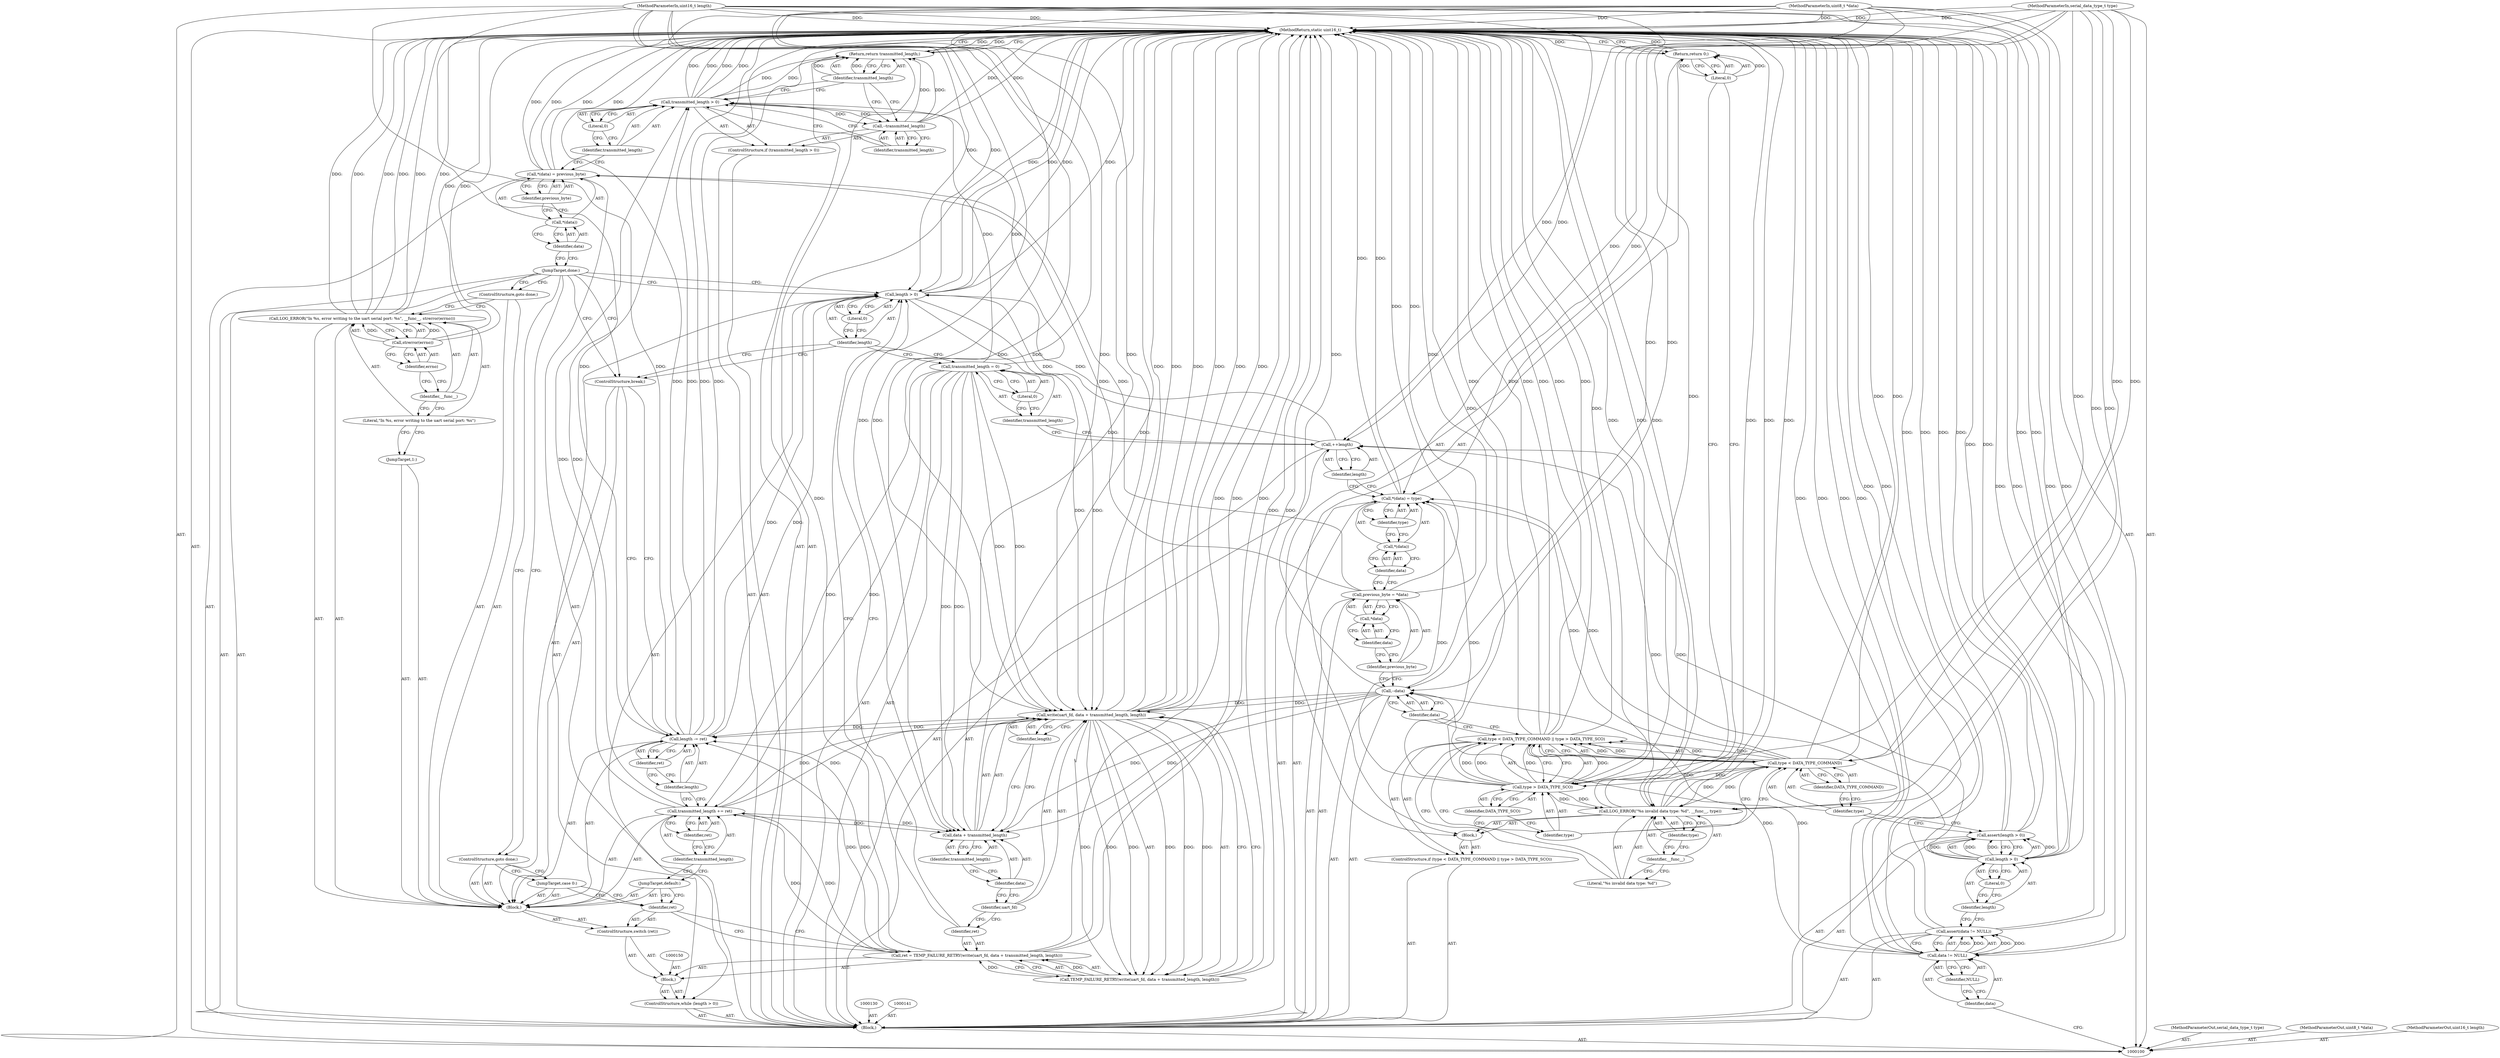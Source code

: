 digraph "0_Android_472271b153c5dc53c28beac55480a8d8434b2d5c_53" {
"1000193" [label="(MethodReturn,static uint16_t)"];
"1000101" [label="(MethodParameterIn,serial_data_type_t type)"];
"1000281" [label="(MethodParameterOut,serial_data_type_t type)"];
"1000102" [label="(MethodParameterIn,uint8_t *data)"];
"1000282" [label="(MethodParameterOut,uint8_t *data)"];
"1000103" [label="(MethodParameterIn,uint16_t length)"];
"1000283" [label="(MethodParameterOut,uint16_t length)"];
"1000104" [label="(Block,)"];
"1000128" [label="(Call,--data)"];
"1000129" [label="(Identifier,data)"];
"1000133" [label="(Call,*data)"];
"1000134" [label="(Identifier,data)"];
"1000131" [label="(Call,previous_byte = *data)"];
"1000132" [label="(Identifier,previous_byte)"];
"1000135" [label="(Call,*(data) = type)"];
"1000136" [label="(Call,*(data))"];
"1000138" [label="(Identifier,type)"];
"1000137" [label="(Identifier,data)"];
"1000139" [label="(Call,++length)"];
"1000140" [label="(Identifier,length)"];
"1000142" [label="(Call,transmitted_length = 0)"];
"1000143" [label="(Identifier,transmitted_length)"];
"1000144" [label="(Literal,0)"];
"1000146" [label="(Call,length > 0)"];
"1000147" [label="(Identifier,length)"];
"1000148" [label="(Literal,0)"];
"1000145" [label="(ControlStructure,while (length > 0))"];
"1000151" [label="(Call,ret = TEMP_FAILURE_RETRY(write(uart_fd, data + transmitted_length, length)))"];
"1000152" [label="(Identifier,ret)"];
"1000153" [label="(Call,TEMP_FAILURE_RETRY(write(uart_fd, data + transmitted_length, length)))"];
"1000154" [label="(Call,write(uart_fd, data + transmitted_length, length))"];
"1000149" [label="(Block,)"];
"1000155" [label="(Identifier,uart_fd)"];
"1000156" [label="(Call,data + transmitted_length)"];
"1000157" [label="(Identifier,data)"];
"1000158" [label="(Identifier,transmitted_length)"];
"1000159" [label="(Identifier,length)"];
"1000161" [label="(Identifier,ret)"];
"1000162" [label="(Block,)"];
"1000160" [label="(ControlStructure,switch (ret))"];
"1000108" [label="(Identifier,NULL)"];
"1000105" [label="(Call,assert(data != NULL))"];
"1000106" [label="(Call,data != NULL)"];
"1000107" [label="(Identifier,data)"];
"1000163" [label="(JumpTarget,1:)"];
"1000165" [label="(Literal,\"In %s, error writing to the uart serial port: %s\")"];
"1000166" [label="(Identifier,__func__)"];
"1000167" [label="(Call,strerror(errno))"];
"1000164" [label="(Call,LOG_ERROR(\"In %s, error writing to the uart serial port: %s\", __func__, strerror(errno)))"];
"1000168" [label="(Identifier,errno)"];
"1000169" [label="(ControlStructure,goto done;)"];
"1000170" [label="(JumpTarget,case 0:)"];
"1000171" [label="(ControlStructure,goto done;)"];
"1000172" [label="(JumpTarget,default:)"];
"1000175" [label="(Identifier,ret)"];
"1000173" [label="(Call,transmitted_length += ret)"];
"1000174" [label="(Identifier,transmitted_length)"];
"1000178" [label="(Identifier,ret)"];
"1000176" [label="(Call,length -= ret)"];
"1000177" [label="(Identifier,length)"];
"1000179" [label="(ControlStructure,break;)"];
"1000112" [label="(Literal,0)"];
"1000109" [label="(Call,assert(length > 0))"];
"1000110" [label="(Call,length > 0)"];
"1000111" [label="(Identifier,length)"];
"1000180" [label="(JumpTarget,done:)"];
"1000181" [label="(Call,*(data) = previous_byte)"];
"1000182" [label="(Call,*(data))"];
"1000184" [label="(Identifier,previous_byte)"];
"1000183" [label="(Identifier,data)"];
"1000185" [label="(ControlStructure,if (transmitted_length > 0))"];
"1000188" [label="(Literal,0)"];
"1000186" [label="(Call,transmitted_length > 0)"];
"1000187" [label="(Identifier,transmitted_length)"];
"1000189" [label="(Call,--transmitted_length)"];
"1000190" [label="(Identifier,transmitted_length)"];
"1000191" [label="(Return,return transmitted_length;)"];
"1000192" [label="(Identifier,transmitted_length)"];
"1000113" [label="(ControlStructure,if (type < DATA_TYPE_COMMAND || type > DATA_TYPE_SCO))"];
"1000117" [label="(Identifier,DATA_TYPE_COMMAND)"];
"1000118" [label="(Call,type > DATA_TYPE_SCO)"];
"1000119" [label="(Identifier,type)"];
"1000120" [label="(Identifier,DATA_TYPE_SCO)"];
"1000114" [label="(Call,type < DATA_TYPE_COMMAND || type > DATA_TYPE_SCO)"];
"1000115" [label="(Call,type < DATA_TYPE_COMMAND)"];
"1000116" [label="(Identifier,type)"];
"1000121" [label="(Block,)"];
"1000123" [label="(Literal,\"%s invalid data type: %d\")"];
"1000122" [label="(Call,LOG_ERROR(\"%s invalid data type: %d\", __func__, type))"];
"1000124" [label="(Identifier,__func__)"];
"1000125" [label="(Identifier,type)"];
"1000126" [label="(Return,return 0;)"];
"1000127" [label="(Literal,0)"];
"1000193" -> "1000100"  [label="AST: "];
"1000193" -> "1000126"  [label="CFG: "];
"1000193" -> "1000191"  [label="CFG: "];
"1000126" -> "1000193"  [label="DDG: "];
"1000191" -> "1000193"  [label="DDG: "];
"1000122" -> "1000193"  [label="DDG: "];
"1000122" -> "1000193"  [label="DDG: "];
"1000122" -> "1000193"  [label="DDG: "];
"1000106" -> "1000193"  [label="DDG: "];
"1000106" -> "1000193"  [label="DDG: "];
"1000189" -> "1000193"  [label="DDG: "];
"1000156" -> "1000193"  [label="DDG: "];
"1000105" -> "1000193"  [label="DDG: "];
"1000105" -> "1000193"  [label="DDG: "];
"1000114" -> "1000193"  [label="DDG: "];
"1000114" -> "1000193"  [label="DDG: "];
"1000114" -> "1000193"  [label="DDG: "];
"1000151" -> "1000193"  [label="DDG: "];
"1000151" -> "1000193"  [label="DDG: "];
"1000153" -> "1000193"  [label="DDG: "];
"1000176" -> "1000193"  [label="DDG: "];
"1000176" -> "1000193"  [label="DDG: "];
"1000146" -> "1000193"  [label="DDG: "];
"1000146" -> "1000193"  [label="DDG: "];
"1000181" -> "1000193"  [label="DDG: "];
"1000181" -> "1000193"  [label="DDG: "];
"1000154" -> "1000193"  [label="DDG: "];
"1000154" -> "1000193"  [label="DDG: "];
"1000154" -> "1000193"  [label="DDG: "];
"1000115" -> "1000193"  [label="DDG: "];
"1000167" -> "1000193"  [label="DDG: "];
"1000164" -> "1000193"  [label="DDG: "];
"1000164" -> "1000193"  [label="DDG: "];
"1000164" -> "1000193"  [label="DDG: "];
"1000186" -> "1000193"  [label="DDG: "];
"1000186" -> "1000193"  [label="DDG: "];
"1000128" -> "1000193"  [label="DDG: "];
"1000103" -> "1000193"  [label="DDG: "];
"1000131" -> "1000193"  [label="DDG: "];
"1000102" -> "1000193"  [label="DDG: "];
"1000101" -> "1000193"  [label="DDG: "];
"1000109" -> "1000193"  [label="DDG: "];
"1000109" -> "1000193"  [label="DDG: "];
"1000118" -> "1000193"  [label="DDG: "];
"1000135" -> "1000193"  [label="DDG: "];
"1000110" -> "1000193"  [label="DDG: "];
"1000101" -> "1000100"  [label="AST: "];
"1000101" -> "1000193"  [label="DDG: "];
"1000101" -> "1000115"  [label="DDG: "];
"1000101" -> "1000118"  [label="DDG: "];
"1000101" -> "1000122"  [label="DDG: "];
"1000101" -> "1000135"  [label="DDG: "];
"1000281" -> "1000100"  [label="AST: "];
"1000102" -> "1000100"  [label="AST: "];
"1000102" -> "1000193"  [label="DDG: "];
"1000102" -> "1000106"  [label="DDG: "];
"1000102" -> "1000128"  [label="DDG: "];
"1000102" -> "1000154"  [label="DDG: "];
"1000102" -> "1000156"  [label="DDG: "];
"1000282" -> "1000100"  [label="AST: "];
"1000103" -> "1000100"  [label="AST: "];
"1000103" -> "1000193"  [label="DDG: "];
"1000103" -> "1000110"  [label="DDG: "];
"1000103" -> "1000139"  [label="DDG: "];
"1000103" -> "1000146"  [label="DDG: "];
"1000103" -> "1000154"  [label="DDG: "];
"1000103" -> "1000176"  [label="DDG: "];
"1000283" -> "1000100"  [label="AST: "];
"1000104" -> "1000100"  [label="AST: "];
"1000105" -> "1000104"  [label="AST: "];
"1000109" -> "1000104"  [label="AST: "];
"1000113" -> "1000104"  [label="AST: "];
"1000128" -> "1000104"  [label="AST: "];
"1000130" -> "1000104"  [label="AST: "];
"1000131" -> "1000104"  [label="AST: "];
"1000135" -> "1000104"  [label="AST: "];
"1000139" -> "1000104"  [label="AST: "];
"1000141" -> "1000104"  [label="AST: "];
"1000142" -> "1000104"  [label="AST: "];
"1000145" -> "1000104"  [label="AST: "];
"1000180" -> "1000104"  [label="AST: "];
"1000181" -> "1000104"  [label="AST: "];
"1000185" -> "1000104"  [label="AST: "];
"1000191" -> "1000104"  [label="AST: "];
"1000128" -> "1000104"  [label="AST: "];
"1000128" -> "1000129"  [label="CFG: "];
"1000129" -> "1000128"  [label="AST: "];
"1000132" -> "1000128"  [label="CFG: "];
"1000128" -> "1000193"  [label="DDG: "];
"1000106" -> "1000128"  [label="DDG: "];
"1000102" -> "1000128"  [label="DDG: "];
"1000128" -> "1000154"  [label="DDG: "];
"1000128" -> "1000156"  [label="DDG: "];
"1000129" -> "1000128"  [label="AST: "];
"1000129" -> "1000114"  [label="CFG: "];
"1000128" -> "1000129"  [label="CFG: "];
"1000133" -> "1000131"  [label="AST: "];
"1000133" -> "1000134"  [label="CFG: "];
"1000134" -> "1000133"  [label="AST: "];
"1000131" -> "1000133"  [label="CFG: "];
"1000134" -> "1000133"  [label="AST: "];
"1000134" -> "1000132"  [label="CFG: "];
"1000133" -> "1000134"  [label="CFG: "];
"1000131" -> "1000104"  [label="AST: "];
"1000131" -> "1000133"  [label="CFG: "];
"1000132" -> "1000131"  [label="AST: "];
"1000133" -> "1000131"  [label="AST: "];
"1000137" -> "1000131"  [label="CFG: "];
"1000131" -> "1000193"  [label="DDG: "];
"1000131" -> "1000181"  [label="DDG: "];
"1000132" -> "1000131"  [label="AST: "];
"1000132" -> "1000128"  [label="CFG: "];
"1000134" -> "1000132"  [label="CFG: "];
"1000135" -> "1000104"  [label="AST: "];
"1000135" -> "1000138"  [label="CFG: "];
"1000136" -> "1000135"  [label="AST: "];
"1000138" -> "1000135"  [label="AST: "];
"1000140" -> "1000135"  [label="CFG: "];
"1000135" -> "1000193"  [label="DDG: "];
"1000118" -> "1000135"  [label="DDG: "];
"1000115" -> "1000135"  [label="DDG: "];
"1000101" -> "1000135"  [label="DDG: "];
"1000136" -> "1000135"  [label="AST: "];
"1000136" -> "1000137"  [label="CFG: "];
"1000137" -> "1000136"  [label="AST: "];
"1000138" -> "1000136"  [label="CFG: "];
"1000138" -> "1000135"  [label="AST: "];
"1000138" -> "1000136"  [label="CFG: "];
"1000135" -> "1000138"  [label="CFG: "];
"1000137" -> "1000136"  [label="AST: "];
"1000137" -> "1000131"  [label="CFG: "];
"1000136" -> "1000137"  [label="CFG: "];
"1000139" -> "1000104"  [label="AST: "];
"1000139" -> "1000140"  [label="CFG: "];
"1000140" -> "1000139"  [label="AST: "];
"1000143" -> "1000139"  [label="CFG: "];
"1000110" -> "1000139"  [label="DDG: "];
"1000103" -> "1000139"  [label="DDG: "];
"1000139" -> "1000146"  [label="DDG: "];
"1000140" -> "1000139"  [label="AST: "];
"1000140" -> "1000135"  [label="CFG: "];
"1000139" -> "1000140"  [label="CFG: "];
"1000142" -> "1000104"  [label="AST: "];
"1000142" -> "1000144"  [label="CFG: "];
"1000143" -> "1000142"  [label="AST: "];
"1000144" -> "1000142"  [label="AST: "];
"1000147" -> "1000142"  [label="CFG: "];
"1000142" -> "1000154"  [label="DDG: "];
"1000142" -> "1000156"  [label="DDG: "];
"1000142" -> "1000173"  [label="DDG: "];
"1000142" -> "1000186"  [label="DDG: "];
"1000143" -> "1000142"  [label="AST: "];
"1000143" -> "1000139"  [label="CFG: "];
"1000144" -> "1000143"  [label="CFG: "];
"1000144" -> "1000142"  [label="AST: "];
"1000144" -> "1000143"  [label="CFG: "];
"1000142" -> "1000144"  [label="CFG: "];
"1000146" -> "1000145"  [label="AST: "];
"1000146" -> "1000148"  [label="CFG: "];
"1000147" -> "1000146"  [label="AST: "];
"1000148" -> "1000146"  [label="AST: "];
"1000152" -> "1000146"  [label="CFG: "];
"1000180" -> "1000146"  [label="CFG: "];
"1000146" -> "1000193"  [label="DDG: "];
"1000146" -> "1000193"  [label="DDG: "];
"1000139" -> "1000146"  [label="DDG: "];
"1000176" -> "1000146"  [label="DDG: "];
"1000103" -> "1000146"  [label="DDG: "];
"1000146" -> "1000154"  [label="DDG: "];
"1000147" -> "1000146"  [label="AST: "];
"1000147" -> "1000179"  [label="CFG: "];
"1000147" -> "1000142"  [label="CFG: "];
"1000148" -> "1000147"  [label="CFG: "];
"1000148" -> "1000146"  [label="AST: "];
"1000148" -> "1000147"  [label="CFG: "];
"1000146" -> "1000148"  [label="CFG: "];
"1000145" -> "1000104"  [label="AST: "];
"1000146" -> "1000145"  [label="AST: "];
"1000149" -> "1000145"  [label="AST: "];
"1000151" -> "1000149"  [label="AST: "];
"1000151" -> "1000153"  [label="CFG: "];
"1000152" -> "1000151"  [label="AST: "];
"1000153" -> "1000151"  [label="AST: "];
"1000161" -> "1000151"  [label="CFG: "];
"1000151" -> "1000193"  [label="DDG: "];
"1000151" -> "1000193"  [label="DDG: "];
"1000153" -> "1000151"  [label="DDG: "];
"1000151" -> "1000173"  [label="DDG: "];
"1000151" -> "1000176"  [label="DDG: "];
"1000152" -> "1000151"  [label="AST: "];
"1000152" -> "1000146"  [label="CFG: "];
"1000155" -> "1000152"  [label="CFG: "];
"1000153" -> "1000151"  [label="AST: "];
"1000153" -> "1000154"  [label="CFG: "];
"1000154" -> "1000153"  [label="AST: "];
"1000151" -> "1000153"  [label="CFG: "];
"1000153" -> "1000193"  [label="DDG: "];
"1000153" -> "1000151"  [label="DDG: "];
"1000154" -> "1000153"  [label="DDG: "];
"1000154" -> "1000153"  [label="DDG: "];
"1000154" -> "1000153"  [label="DDG: "];
"1000154" -> "1000153"  [label="AST: "];
"1000154" -> "1000159"  [label="CFG: "];
"1000155" -> "1000154"  [label="AST: "];
"1000156" -> "1000154"  [label="AST: "];
"1000159" -> "1000154"  [label="AST: "];
"1000153" -> "1000154"  [label="CFG: "];
"1000154" -> "1000193"  [label="DDG: "];
"1000154" -> "1000193"  [label="DDG: "];
"1000154" -> "1000193"  [label="DDG: "];
"1000154" -> "1000153"  [label="DDG: "];
"1000154" -> "1000153"  [label="DDG: "];
"1000154" -> "1000153"  [label="DDG: "];
"1000128" -> "1000154"  [label="DDG: "];
"1000102" -> "1000154"  [label="DDG: "];
"1000142" -> "1000154"  [label="DDG: "];
"1000173" -> "1000154"  [label="DDG: "];
"1000146" -> "1000154"  [label="DDG: "];
"1000103" -> "1000154"  [label="DDG: "];
"1000154" -> "1000176"  [label="DDG: "];
"1000149" -> "1000145"  [label="AST: "];
"1000150" -> "1000149"  [label="AST: "];
"1000151" -> "1000149"  [label="AST: "];
"1000160" -> "1000149"  [label="AST: "];
"1000155" -> "1000154"  [label="AST: "];
"1000155" -> "1000152"  [label="CFG: "];
"1000157" -> "1000155"  [label="CFG: "];
"1000156" -> "1000154"  [label="AST: "];
"1000156" -> "1000158"  [label="CFG: "];
"1000157" -> "1000156"  [label="AST: "];
"1000158" -> "1000156"  [label="AST: "];
"1000159" -> "1000156"  [label="CFG: "];
"1000156" -> "1000193"  [label="DDG: "];
"1000128" -> "1000156"  [label="DDG: "];
"1000102" -> "1000156"  [label="DDG: "];
"1000142" -> "1000156"  [label="DDG: "];
"1000173" -> "1000156"  [label="DDG: "];
"1000157" -> "1000156"  [label="AST: "];
"1000157" -> "1000155"  [label="CFG: "];
"1000158" -> "1000157"  [label="CFG: "];
"1000158" -> "1000156"  [label="AST: "];
"1000158" -> "1000157"  [label="CFG: "];
"1000156" -> "1000158"  [label="CFG: "];
"1000159" -> "1000154"  [label="AST: "];
"1000159" -> "1000156"  [label="CFG: "];
"1000154" -> "1000159"  [label="CFG: "];
"1000161" -> "1000160"  [label="AST: "];
"1000161" -> "1000151"  [label="CFG: "];
"1000170" -> "1000161"  [label="CFG: "];
"1000172" -> "1000161"  [label="CFG: "];
"1000162" -> "1000160"  [label="AST: "];
"1000163" -> "1000162"  [label="AST: "];
"1000164" -> "1000162"  [label="AST: "];
"1000169" -> "1000162"  [label="AST: "];
"1000170" -> "1000162"  [label="AST: "];
"1000171" -> "1000162"  [label="AST: "];
"1000172" -> "1000162"  [label="AST: "];
"1000173" -> "1000162"  [label="AST: "];
"1000176" -> "1000162"  [label="AST: "];
"1000179" -> "1000162"  [label="AST: "];
"1000160" -> "1000149"  [label="AST: "];
"1000161" -> "1000160"  [label="AST: "];
"1000162" -> "1000160"  [label="AST: "];
"1000108" -> "1000106"  [label="AST: "];
"1000108" -> "1000107"  [label="CFG: "];
"1000106" -> "1000108"  [label="CFG: "];
"1000105" -> "1000104"  [label="AST: "];
"1000105" -> "1000106"  [label="CFG: "];
"1000106" -> "1000105"  [label="AST: "];
"1000111" -> "1000105"  [label="CFG: "];
"1000105" -> "1000193"  [label="DDG: "];
"1000105" -> "1000193"  [label="DDG: "];
"1000106" -> "1000105"  [label="DDG: "];
"1000106" -> "1000105"  [label="DDG: "];
"1000106" -> "1000105"  [label="AST: "];
"1000106" -> "1000108"  [label="CFG: "];
"1000107" -> "1000106"  [label="AST: "];
"1000108" -> "1000106"  [label="AST: "];
"1000105" -> "1000106"  [label="CFG: "];
"1000106" -> "1000193"  [label="DDG: "];
"1000106" -> "1000193"  [label="DDG: "];
"1000106" -> "1000105"  [label="DDG: "];
"1000106" -> "1000105"  [label="DDG: "];
"1000102" -> "1000106"  [label="DDG: "];
"1000106" -> "1000128"  [label="DDG: "];
"1000107" -> "1000106"  [label="AST: "];
"1000107" -> "1000100"  [label="CFG: "];
"1000108" -> "1000107"  [label="CFG: "];
"1000163" -> "1000162"  [label="AST: "];
"1000165" -> "1000163"  [label="CFG: "];
"1000165" -> "1000164"  [label="AST: "];
"1000165" -> "1000163"  [label="CFG: "];
"1000166" -> "1000165"  [label="CFG: "];
"1000166" -> "1000164"  [label="AST: "];
"1000166" -> "1000165"  [label="CFG: "];
"1000168" -> "1000166"  [label="CFG: "];
"1000167" -> "1000164"  [label="AST: "];
"1000167" -> "1000168"  [label="CFG: "];
"1000168" -> "1000167"  [label="AST: "];
"1000164" -> "1000167"  [label="CFG: "];
"1000167" -> "1000193"  [label="DDG: "];
"1000167" -> "1000164"  [label="DDG: "];
"1000164" -> "1000162"  [label="AST: "];
"1000164" -> "1000167"  [label="CFG: "];
"1000165" -> "1000164"  [label="AST: "];
"1000166" -> "1000164"  [label="AST: "];
"1000167" -> "1000164"  [label="AST: "];
"1000169" -> "1000164"  [label="CFG: "];
"1000164" -> "1000193"  [label="DDG: "];
"1000164" -> "1000193"  [label="DDG: "];
"1000164" -> "1000193"  [label="DDG: "];
"1000167" -> "1000164"  [label="DDG: "];
"1000168" -> "1000167"  [label="AST: "];
"1000168" -> "1000166"  [label="CFG: "];
"1000167" -> "1000168"  [label="CFG: "];
"1000169" -> "1000162"  [label="AST: "];
"1000169" -> "1000164"  [label="CFG: "];
"1000180" -> "1000169"  [label="CFG: "];
"1000170" -> "1000162"  [label="AST: "];
"1000170" -> "1000161"  [label="CFG: "];
"1000171" -> "1000170"  [label="CFG: "];
"1000171" -> "1000162"  [label="AST: "];
"1000171" -> "1000170"  [label="CFG: "];
"1000180" -> "1000171"  [label="CFG: "];
"1000172" -> "1000162"  [label="AST: "];
"1000172" -> "1000161"  [label="CFG: "];
"1000174" -> "1000172"  [label="CFG: "];
"1000175" -> "1000173"  [label="AST: "];
"1000175" -> "1000174"  [label="CFG: "];
"1000173" -> "1000175"  [label="CFG: "];
"1000173" -> "1000162"  [label="AST: "];
"1000173" -> "1000175"  [label="CFG: "];
"1000174" -> "1000173"  [label="AST: "];
"1000175" -> "1000173"  [label="AST: "];
"1000177" -> "1000173"  [label="CFG: "];
"1000173" -> "1000154"  [label="DDG: "];
"1000173" -> "1000156"  [label="DDG: "];
"1000151" -> "1000173"  [label="DDG: "];
"1000142" -> "1000173"  [label="DDG: "];
"1000173" -> "1000186"  [label="DDG: "];
"1000174" -> "1000173"  [label="AST: "];
"1000174" -> "1000172"  [label="CFG: "];
"1000175" -> "1000174"  [label="CFG: "];
"1000178" -> "1000176"  [label="AST: "];
"1000178" -> "1000177"  [label="CFG: "];
"1000176" -> "1000178"  [label="CFG: "];
"1000176" -> "1000162"  [label="AST: "];
"1000176" -> "1000178"  [label="CFG: "];
"1000177" -> "1000176"  [label="AST: "];
"1000178" -> "1000176"  [label="AST: "];
"1000179" -> "1000176"  [label="CFG: "];
"1000176" -> "1000193"  [label="DDG: "];
"1000176" -> "1000193"  [label="DDG: "];
"1000176" -> "1000146"  [label="DDG: "];
"1000151" -> "1000176"  [label="DDG: "];
"1000154" -> "1000176"  [label="DDG: "];
"1000103" -> "1000176"  [label="DDG: "];
"1000177" -> "1000176"  [label="AST: "];
"1000177" -> "1000173"  [label="CFG: "];
"1000178" -> "1000177"  [label="CFG: "];
"1000179" -> "1000162"  [label="AST: "];
"1000179" -> "1000176"  [label="CFG: "];
"1000147" -> "1000179"  [label="CFG: "];
"1000180" -> "1000179"  [label="CFG: "];
"1000112" -> "1000110"  [label="AST: "];
"1000112" -> "1000111"  [label="CFG: "];
"1000110" -> "1000112"  [label="CFG: "];
"1000109" -> "1000104"  [label="AST: "];
"1000109" -> "1000110"  [label="CFG: "];
"1000110" -> "1000109"  [label="AST: "];
"1000116" -> "1000109"  [label="CFG: "];
"1000109" -> "1000193"  [label="DDG: "];
"1000109" -> "1000193"  [label="DDG: "];
"1000110" -> "1000109"  [label="DDG: "];
"1000110" -> "1000109"  [label="DDG: "];
"1000110" -> "1000109"  [label="AST: "];
"1000110" -> "1000112"  [label="CFG: "];
"1000111" -> "1000110"  [label="AST: "];
"1000112" -> "1000110"  [label="AST: "];
"1000109" -> "1000110"  [label="CFG: "];
"1000110" -> "1000193"  [label="DDG: "];
"1000110" -> "1000109"  [label="DDG: "];
"1000110" -> "1000109"  [label="DDG: "];
"1000103" -> "1000110"  [label="DDG: "];
"1000110" -> "1000139"  [label="DDG: "];
"1000111" -> "1000110"  [label="AST: "];
"1000111" -> "1000105"  [label="CFG: "];
"1000112" -> "1000111"  [label="CFG: "];
"1000180" -> "1000104"  [label="AST: "];
"1000180" -> "1000146"  [label="CFG: "];
"1000180" -> "1000179"  [label="CFG: "];
"1000180" -> "1000169"  [label="CFG: "];
"1000180" -> "1000171"  [label="CFG: "];
"1000183" -> "1000180"  [label="CFG: "];
"1000181" -> "1000104"  [label="AST: "];
"1000181" -> "1000184"  [label="CFG: "];
"1000182" -> "1000181"  [label="AST: "];
"1000184" -> "1000181"  [label="AST: "];
"1000187" -> "1000181"  [label="CFG: "];
"1000181" -> "1000193"  [label="DDG: "];
"1000181" -> "1000193"  [label="DDG: "];
"1000131" -> "1000181"  [label="DDG: "];
"1000182" -> "1000181"  [label="AST: "];
"1000182" -> "1000183"  [label="CFG: "];
"1000183" -> "1000182"  [label="AST: "];
"1000184" -> "1000182"  [label="CFG: "];
"1000184" -> "1000181"  [label="AST: "];
"1000184" -> "1000182"  [label="CFG: "];
"1000181" -> "1000184"  [label="CFG: "];
"1000183" -> "1000182"  [label="AST: "];
"1000183" -> "1000180"  [label="CFG: "];
"1000182" -> "1000183"  [label="CFG: "];
"1000185" -> "1000104"  [label="AST: "];
"1000186" -> "1000185"  [label="AST: "];
"1000189" -> "1000185"  [label="AST: "];
"1000188" -> "1000186"  [label="AST: "];
"1000188" -> "1000187"  [label="CFG: "];
"1000186" -> "1000188"  [label="CFG: "];
"1000186" -> "1000185"  [label="AST: "];
"1000186" -> "1000188"  [label="CFG: "];
"1000187" -> "1000186"  [label="AST: "];
"1000188" -> "1000186"  [label="AST: "];
"1000190" -> "1000186"  [label="CFG: "];
"1000192" -> "1000186"  [label="CFG: "];
"1000186" -> "1000193"  [label="DDG: "];
"1000186" -> "1000193"  [label="DDG: "];
"1000142" -> "1000186"  [label="DDG: "];
"1000173" -> "1000186"  [label="DDG: "];
"1000186" -> "1000189"  [label="DDG: "];
"1000186" -> "1000191"  [label="DDG: "];
"1000187" -> "1000186"  [label="AST: "];
"1000187" -> "1000181"  [label="CFG: "];
"1000188" -> "1000187"  [label="CFG: "];
"1000189" -> "1000185"  [label="AST: "];
"1000189" -> "1000190"  [label="CFG: "];
"1000190" -> "1000189"  [label="AST: "];
"1000192" -> "1000189"  [label="CFG: "];
"1000189" -> "1000193"  [label="DDG: "];
"1000186" -> "1000189"  [label="DDG: "];
"1000189" -> "1000191"  [label="DDG: "];
"1000190" -> "1000189"  [label="AST: "];
"1000190" -> "1000186"  [label="CFG: "];
"1000189" -> "1000190"  [label="CFG: "];
"1000191" -> "1000104"  [label="AST: "];
"1000191" -> "1000192"  [label="CFG: "];
"1000192" -> "1000191"  [label="AST: "];
"1000193" -> "1000191"  [label="CFG: "];
"1000191" -> "1000193"  [label="DDG: "];
"1000192" -> "1000191"  [label="DDG: "];
"1000186" -> "1000191"  [label="DDG: "];
"1000189" -> "1000191"  [label="DDG: "];
"1000192" -> "1000191"  [label="AST: "];
"1000192" -> "1000189"  [label="CFG: "];
"1000192" -> "1000186"  [label="CFG: "];
"1000191" -> "1000192"  [label="CFG: "];
"1000192" -> "1000191"  [label="DDG: "];
"1000113" -> "1000104"  [label="AST: "];
"1000114" -> "1000113"  [label="AST: "];
"1000121" -> "1000113"  [label="AST: "];
"1000117" -> "1000115"  [label="AST: "];
"1000117" -> "1000116"  [label="CFG: "];
"1000115" -> "1000117"  [label="CFG: "];
"1000118" -> "1000114"  [label="AST: "];
"1000118" -> "1000120"  [label="CFG: "];
"1000119" -> "1000118"  [label="AST: "];
"1000120" -> "1000118"  [label="AST: "];
"1000114" -> "1000118"  [label="CFG: "];
"1000118" -> "1000193"  [label="DDG: "];
"1000118" -> "1000114"  [label="DDG: "];
"1000118" -> "1000114"  [label="DDG: "];
"1000115" -> "1000118"  [label="DDG: "];
"1000101" -> "1000118"  [label="DDG: "];
"1000118" -> "1000122"  [label="DDG: "];
"1000118" -> "1000135"  [label="DDG: "];
"1000119" -> "1000118"  [label="AST: "];
"1000119" -> "1000115"  [label="CFG: "];
"1000120" -> "1000119"  [label="CFG: "];
"1000120" -> "1000118"  [label="AST: "];
"1000120" -> "1000119"  [label="CFG: "];
"1000118" -> "1000120"  [label="CFG: "];
"1000114" -> "1000113"  [label="AST: "];
"1000114" -> "1000115"  [label="CFG: "];
"1000114" -> "1000118"  [label="CFG: "];
"1000115" -> "1000114"  [label="AST: "];
"1000118" -> "1000114"  [label="AST: "];
"1000123" -> "1000114"  [label="CFG: "];
"1000129" -> "1000114"  [label="CFG: "];
"1000114" -> "1000193"  [label="DDG: "];
"1000114" -> "1000193"  [label="DDG: "];
"1000114" -> "1000193"  [label="DDG: "];
"1000115" -> "1000114"  [label="DDG: "];
"1000115" -> "1000114"  [label="DDG: "];
"1000118" -> "1000114"  [label="DDG: "];
"1000118" -> "1000114"  [label="DDG: "];
"1000115" -> "1000114"  [label="AST: "];
"1000115" -> "1000117"  [label="CFG: "];
"1000116" -> "1000115"  [label="AST: "];
"1000117" -> "1000115"  [label="AST: "];
"1000119" -> "1000115"  [label="CFG: "];
"1000114" -> "1000115"  [label="CFG: "];
"1000115" -> "1000193"  [label="DDG: "];
"1000115" -> "1000114"  [label="DDG: "];
"1000115" -> "1000114"  [label="DDG: "];
"1000101" -> "1000115"  [label="DDG: "];
"1000115" -> "1000118"  [label="DDG: "];
"1000115" -> "1000122"  [label="DDG: "];
"1000115" -> "1000135"  [label="DDG: "];
"1000116" -> "1000115"  [label="AST: "];
"1000116" -> "1000109"  [label="CFG: "];
"1000117" -> "1000116"  [label="CFG: "];
"1000121" -> "1000113"  [label="AST: "];
"1000122" -> "1000121"  [label="AST: "];
"1000126" -> "1000121"  [label="AST: "];
"1000123" -> "1000122"  [label="AST: "];
"1000123" -> "1000114"  [label="CFG: "];
"1000124" -> "1000123"  [label="CFG: "];
"1000122" -> "1000121"  [label="AST: "];
"1000122" -> "1000125"  [label="CFG: "];
"1000123" -> "1000122"  [label="AST: "];
"1000124" -> "1000122"  [label="AST: "];
"1000125" -> "1000122"  [label="AST: "];
"1000127" -> "1000122"  [label="CFG: "];
"1000122" -> "1000193"  [label="DDG: "];
"1000122" -> "1000193"  [label="DDG: "];
"1000122" -> "1000193"  [label="DDG: "];
"1000118" -> "1000122"  [label="DDG: "];
"1000115" -> "1000122"  [label="DDG: "];
"1000101" -> "1000122"  [label="DDG: "];
"1000124" -> "1000122"  [label="AST: "];
"1000124" -> "1000123"  [label="CFG: "];
"1000125" -> "1000124"  [label="CFG: "];
"1000125" -> "1000122"  [label="AST: "];
"1000125" -> "1000124"  [label="CFG: "];
"1000122" -> "1000125"  [label="CFG: "];
"1000126" -> "1000121"  [label="AST: "];
"1000126" -> "1000127"  [label="CFG: "];
"1000127" -> "1000126"  [label="AST: "];
"1000193" -> "1000126"  [label="CFG: "];
"1000126" -> "1000193"  [label="DDG: "];
"1000127" -> "1000126"  [label="DDG: "];
"1000127" -> "1000126"  [label="AST: "];
"1000127" -> "1000122"  [label="CFG: "];
"1000126" -> "1000127"  [label="CFG: "];
"1000127" -> "1000126"  [label="DDG: "];
}
